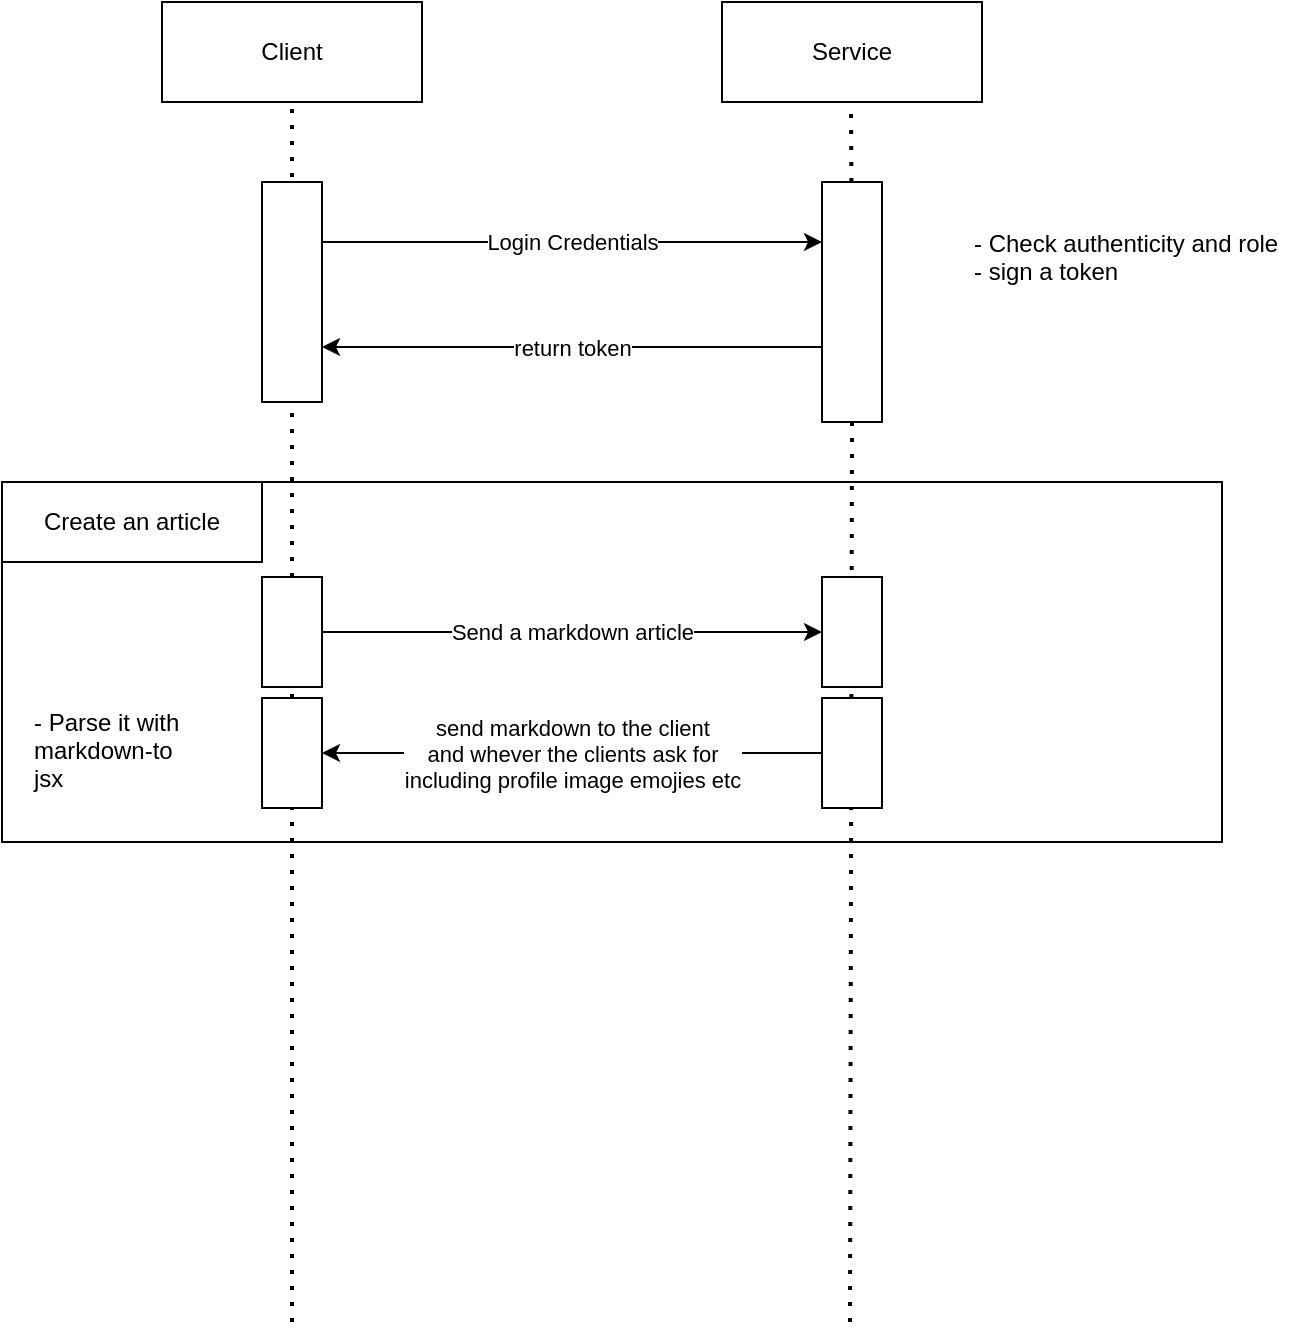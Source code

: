 <mxfile version="14.6.13" type="device"><diagram id="dsWjs551RmuTBtCeZMoU" name="Page-1"><mxGraphModel dx="856" dy="526" grid="1" gridSize="10" guides="1" tooltips="1" connect="1" arrows="1" fold="1" page="1" pageScale="1" pageWidth="850" pageHeight="850" math="0" shadow="0"><root><mxCell id="0"/><mxCell id="1" parent="0"/><mxCell id="TGA379orMkvJIhnxXS2I-12" value="" style="rounded=0;whiteSpace=wrap;html=1;" vertex="1" parent="1"><mxGeometry x="70" y="290" width="610" height="180" as="geometry"/></mxCell><mxCell id="TGA379orMkvJIhnxXS2I-1" value="Client" style="rounded=0;whiteSpace=wrap;html=1;" vertex="1" parent="1"><mxGeometry x="150" y="50" width="130" height="50" as="geometry"/></mxCell><mxCell id="TGA379orMkvJIhnxXS2I-2" value="" style="endArrow=none;dashed=1;html=1;dashPattern=1 3;strokeWidth=2;entryX=0.5;entryY=1;entryDx=0;entryDy=0;startArrow=none;" edge="1" parent="1" source="TGA379orMkvJIhnxXS2I-16" target="TGA379orMkvJIhnxXS2I-1"><mxGeometry width="50" height="50" relative="1" as="geometry"><mxPoint x="215" y="510" as="sourcePoint"/><mxPoint x="220" y="110" as="targetPoint"/></mxGeometry></mxCell><mxCell id="TGA379orMkvJIhnxXS2I-3" value="Service" style="rounded=0;whiteSpace=wrap;html=1;" vertex="1" parent="1"><mxGeometry x="430" y="50" width="130" height="50" as="geometry"/></mxCell><mxCell id="TGA379orMkvJIhnxXS2I-4" value="" style="endArrow=none;dashed=1;html=1;dashPattern=1 3;strokeWidth=2;entryX=0.5;entryY=1;entryDx=0;entryDy=0;startArrow=none;" edge="1" parent="1" source="TGA379orMkvJIhnxXS2I-7"><mxGeometry width="50" height="50" relative="1" as="geometry"><mxPoint x="494.5" y="330" as="sourcePoint"/><mxPoint x="494.5" y="100" as="targetPoint"/></mxGeometry></mxCell><mxCell id="TGA379orMkvJIhnxXS2I-9" value="Login Credentials" style="edgeStyle=orthogonalEdgeStyle;rounded=0;orthogonalLoop=1;jettySize=auto;html=1;entryX=0;entryY=0.25;entryDx=0;entryDy=0;" edge="1" parent="1" source="TGA379orMkvJIhnxXS2I-5" target="TGA379orMkvJIhnxXS2I-7"><mxGeometry relative="1" as="geometry"><Array as="points"><mxPoint x="300" y="170"/><mxPoint x="300" y="170"/></Array></mxGeometry></mxCell><mxCell id="TGA379orMkvJIhnxXS2I-5" value="" style="rounded=0;whiteSpace=wrap;html=1;" vertex="1" parent="1"><mxGeometry x="200" y="140" width="30" height="110" as="geometry"/></mxCell><mxCell id="TGA379orMkvJIhnxXS2I-11" value="return token" style="edgeStyle=orthogonalEdgeStyle;rounded=0;orthogonalLoop=1;jettySize=auto;html=1;entryX=1;entryY=0.75;entryDx=0;entryDy=0;" edge="1" parent="1" source="TGA379orMkvJIhnxXS2I-7" target="TGA379orMkvJIhnxXS2I-5"><mxGeometry relative="1" as="geometry"><Array as="points"><mxPoint x="355" y="223"/></Array></mxGeometry></mxCell><mxCell id="TGA379orMkvJIhnxXS2I-7" value="" style="rounded=0;whiteSpace=wrap;html=1;" vertex="1" parent="1"><mxGeometry x="480" y="140" width="30" height="120" as="geometry"/></mxCell><mxCell id="TGA379orMkvJIhnxXS2I-8" value="" style="endArrow=none;dashed=1;html=1;dashPattern=1 3;strokeWidth=2;entryX=0.5;entryY=1;entryDx=0;entryDy=0;" edge="1" parent="1" target="TGA379orMkvJIhnxXS2I-7"><mxGeometry width="50" height="50" relative="1" as="geometry"><mxPoint x="494" y="710" as="sourcePoint"/><mxPoint x="494.5" y="100" as="targetPoint"/></mxGeometry></mxCell><mxCell id="TGA379orMkvJIhnxXS2I-10" value="- Check authenticity and role&#10;- sign a token " style="text;strokeColor=none;fillColor=none;align=left;verticalAlign=top;spacingLeft=4;spacingRight=4;overflow=hidden;rotatable=0;points=[[0,0.5],[1,0.5]];portConstraint=eastwest;" vertex="1" parent="1"><mxGeometry x="550" y="157" width="170" height="33" as="geometry"/></mxCell><mxCell id="TGA379orMkvJIhnxXS2I-13" value="Create an article" style="rounded=0;whiteSpace=wrap;html=1;" vertex="1" parent="1"><mxGeometry x="70" y="290" width="130" height="40" as="geometry"/></mxCell><mxCell id="TGA379orMkvJIhnxXS2I-19" value="Send a markdown article" style="edgeStyle=orthogonalEdgeStyle;rounded=0;orthogonalLoop=1;jettySize=auto;html=1;entryX=0;entryY=0.5;entryDx=0;entryDy=0;" edge="1" parent="1" source="TGA379orMkvJIhnxXS2I-16" target="TGA379orMkvJIhnxXS2I-18"><mxGeometry relative="1" as="geometry"/></mxCell><mxCell id="TGA379orMkvJIhnxXS2I-16" value="" style="rounded=0;whiteSpace=wrap;html=1;" vertex="1" parent="1"><mxGeometry x="200" y="337.5" width="30" height="55" as="geometry"/></mxCell><mxCell id="TGA379orMkvJIhnxXS2I-17" value="" style="endArrow=none;dashed=1;html=1;dashPattern=1 3;strokeWidth=2;entryX=0.5;entryY=1;entryDx=0;entryDy=0;startArrow=none;" edge="1" parent="1" source="TGA379orMkvJIhnxXS2I-21" target="TGA379orMkvJIhnxXS2I-16"><mxGeometry width="50" height="50" relative="1" as="geometry"><mxPoint x="215" y="510" as="sourcePoint"/><mxPoint x="215" y="100" as="targetPoint"/></mxGeometry></mxCell><mxCell id="TGA379orMkvJIhnxXS2I-18" value="" style="rounded=0;whiteSpace=wrap;html=1;" vertex="1" parent="1"><mxGeometry x="480" y="337.5" width="30" height="55" as="geometry"/></mxCell><mxCell id="TGA379orMkvJIhnxXS2I-23" value="send markdown to the client&lt;br&gt;and whever the clients ask for&lt;br&gt;including profile image emojies etc" style="edgeStyle=orthogonalEdgeStyle;rounded=0;orthogonalLoop=1;jettySize=auto;html=1;entryX=1;entryY=0.5;entryDx=0;entryDy=0;" edge="1" parent="1" source="TGA379orMkvJIhnxXS2I-20" target="TGA379orMkvJIhnxXS2I-21"><mxGeometry relative="1" as="geometry"/></mxCell><mxCell id="TGA379orMkvJIhnxXS2I-20" value="" style="rounded=0;whiteSpace=wrap;html=1;" vertex="1" parent="1"><mxGeometry x="480" y="398" width="30" height="55" as="geometry"/></mxCell><mxCell id="TGA379orMkvJIhnxXS2I-21" value="" style="rounded=0;whiteSpace=wrap;html=1;" vertex="1" parent="1"><mxGeometry x="200" y="398" width="30" height="55" as="geometry"/></mxCell><mxCell id="TGA379orMkvJIhnxXS2I-22" value="" style="endArrow=none;dashed=1;html=1;dashPattern=1 3;strokeWidth=2;entryX=0.5;entryY=1;entryDx=0;entryDy=0;" edge="1" parent="1" target="TGA379orMkvJIhnxXS2I-21"><mxGeometry width="50" height="50" relative="1" as="geometry"><mxPoint x="215" y="710" as="sourcePoint"/><mxPoint x="215" y="392.5" as="targetPoint"/></mxGeometry></mxCell><mxCell id="TGA379orMkvJIhnxXS2I-24" value="- Parse it with &#10;markdown-to&#10;jsx" style="text;strokeColor=none;fillColor=none;align=left;verticalAlign=top;spacingLeft=4;spacingRight=4;overflow=hidden;rotatable=0;points=[[0,0.5],[1,0.5]];portConstraint=eastwest;" vertex="1" parent="1"><mxGeometry x="80" y="396.5" width="120" height="56.5" as="geometry"/></mxCell></root></mxGraphModel></diagram></mxfile>